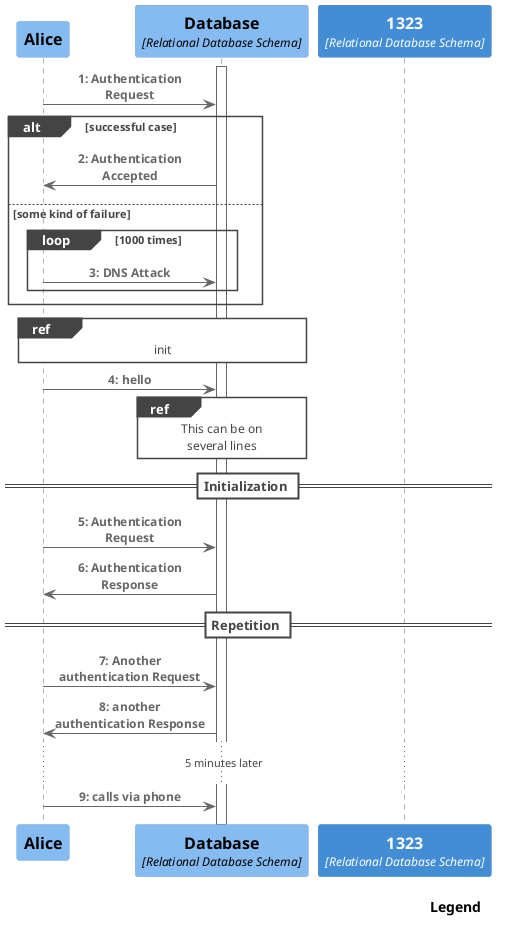 @startuml
!include <C4/C4_Sequence>
SHOW_INDEX()
SHOW_FOOT_BOXES()
SHOW_LEGEND()


Component(Alice, "Alice")



ComponentDb(Bob, "Database", "Relational Database Schema")
ContainerDb(c4, "1323", "Relational Database Schema")
activate Bob

Rel(Alice, Bob, "Authentication Request")

alt successful case
    Rel(Bob, Alice, "Authentication Accepted")
else some kind of failure
    loop 1000 times
        Rel(Alice, Bob, "DNS Attack")
    end
end

ref over Alice, Bob : init

Rel(Alice, Bob, "hello")

ref over Bob
  This can be on
  several lines
end ref

== Initialization ==

Rel(Alice, Bob, "Authentication Request")
Rel(Bob, Alice, "Authentication Response")

== Repetition ==

Rel(Alice, Bob, "Another authentication Request")
Rel(Bob, Alice, "another authentication Response")

... 5 minutes later ...

Rel(Alice, Bob, "calls via phone")



@enduml